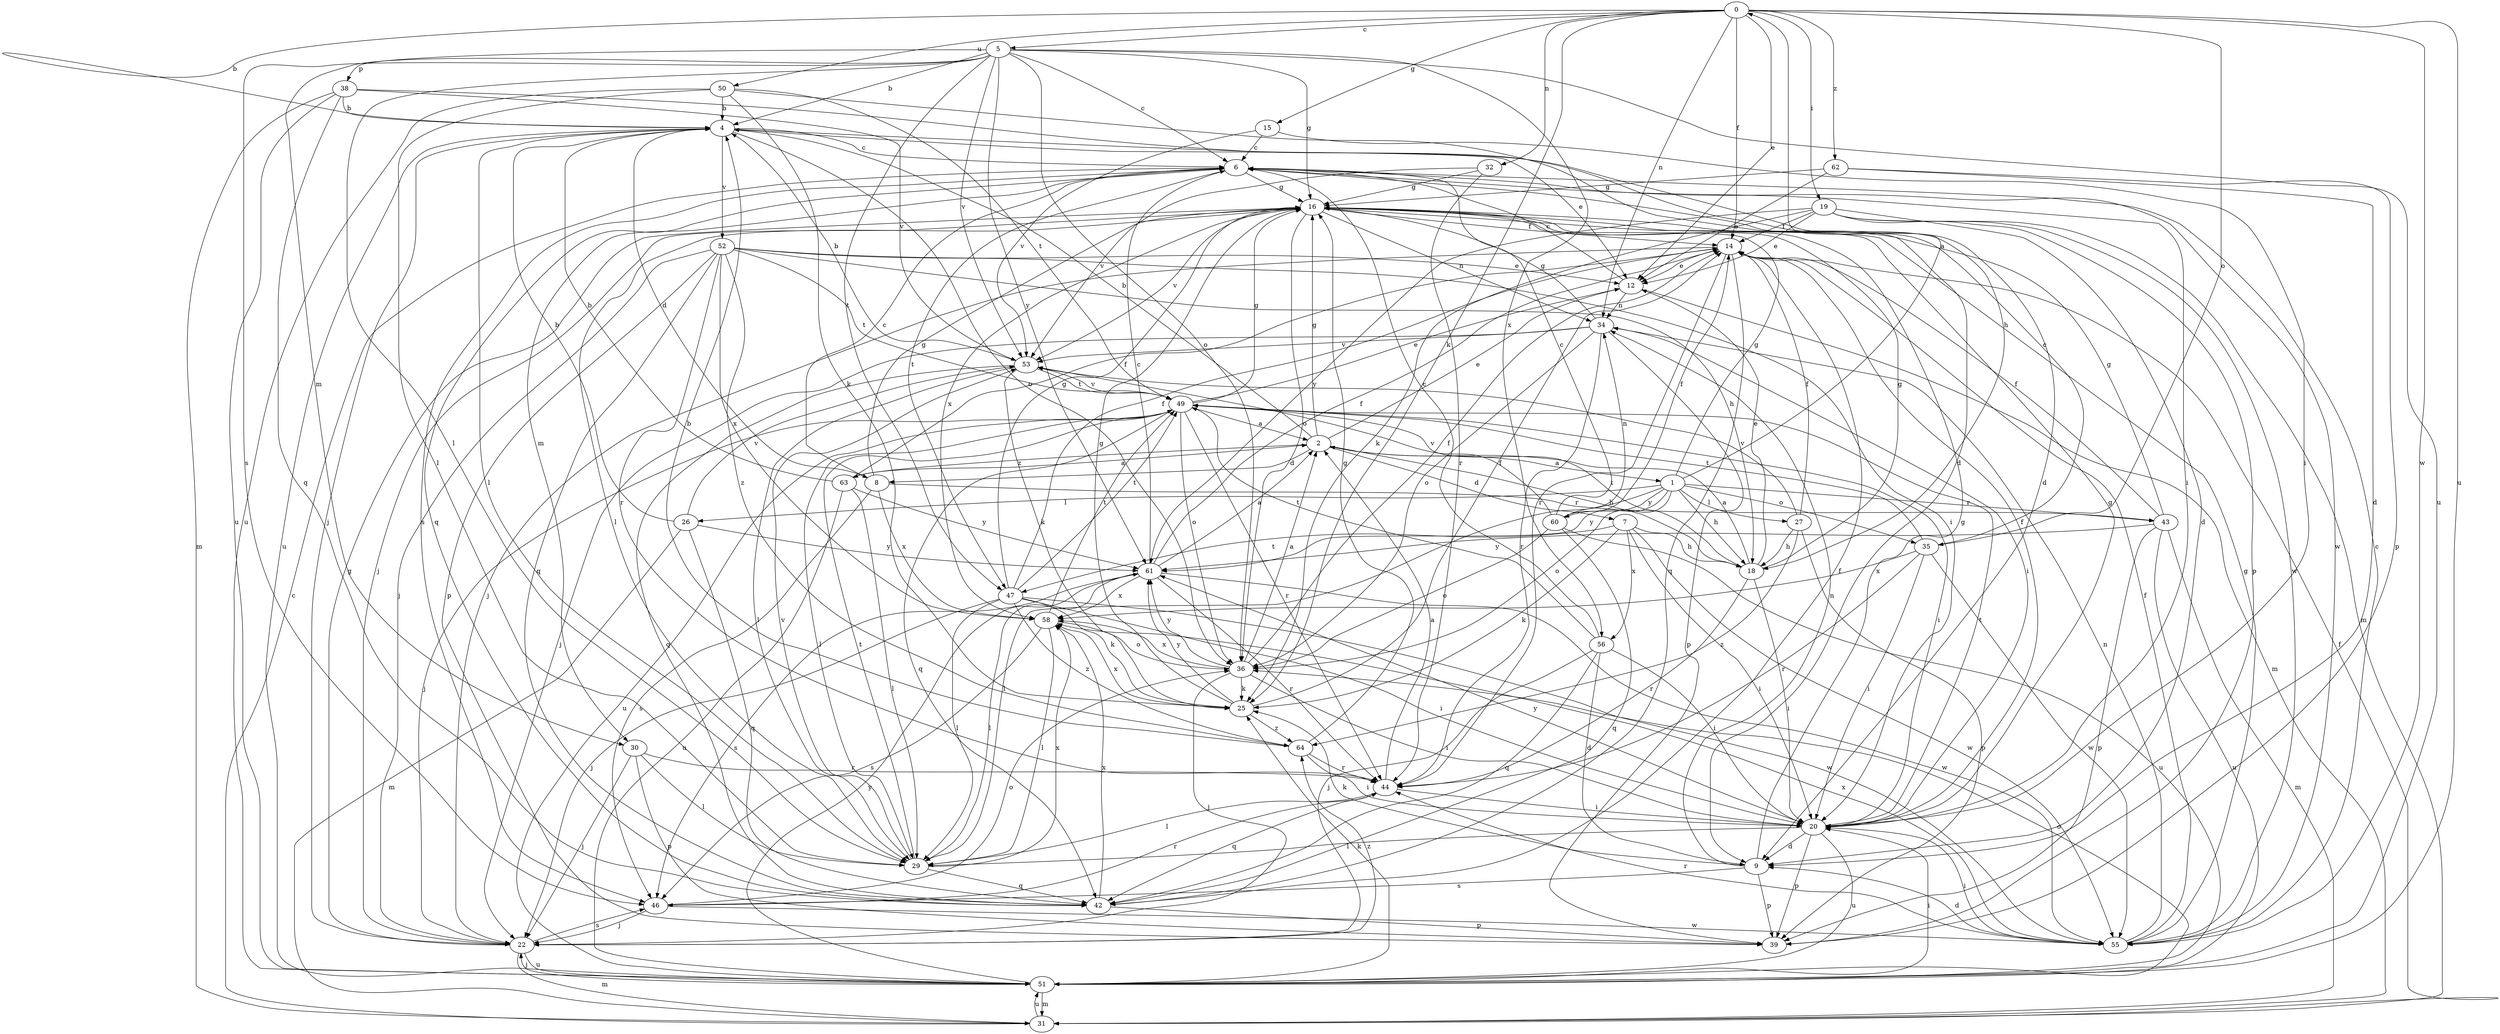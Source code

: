 strict digraph  {
0;
1;
2;
4;
5;
6;
7;
8;
9;
12;
14;
15;
16;
18;
19;
20;
22;
25;
26;
27;
29;
30;
31;
32;
34;
35;
36;
38;
39;
42;
43;
44;
46;
47;
49;
50;
51;
52;
53;
55;
56;
58;
60;
61;
62;
63;
64;
0 -> 4  [label=b];
0 -> 5  [label=c];
0 -> 12  [label=e];
0 -> 14  [label=f];
0 -> 15  [label=g];
0 -> 19  [label=i];
0 -> 25  [label=k];
0 -> 32  [label=n];
0 -> 34  [label=n];
0 -> 35  [label=o];
0 -> 50  [label=u];
0 -> 51  [label=u];
0 -> 55  [label=w];
0 -> 62  [label=z];
1 -> 0  [label=a];
1 -> 16  [label=g];
1 -> 18  [label=h];
1 -> 26  [label=l];
1 -> 27  [label=l];
1 -> 29  [label=l];
1 -> 35  [label=o];
1 -> 36  [label=o];
1 -> 43  [label=r];
1 -> 60  [label=y];
1 -> 61  [label=y];
2 -> 1  [label=a];
2 -> 4  [label=b];
2 -> 7  [label=d];
2 -> 8  [label=d];
2 -> 12  [label=e];
2 -> 16  [label=g];
2 -> 18  [label=h];
2 -> 63  [label=z];
4 -> 6  [label=c];
4 -> 8  [label=d];
4 -> 9  [label=d];
4 -> 12  [label=e];
4 -> 22  [label=j];
4 -> 29  [label=l];
4 -> 36  [label=o];
4 -> 51  [label=u];
4 -> 52  [label=v];
5 -> 4  [label=b];
5 -> 6  [label=c];
5 -> 16  [label=g];
5 -> 29  [label=l];
5 -> 30  [label=m];
5 -> 36  [label=o];
5 -> 38  [label=p];
5 -> 46  [label=s];
5 -> 47  [label=t];
5 -> 51  [label=u];
5 -> 53  [label=v];
5 -> 56  [label=x];
5 -> 61  [label=y];
6 -> 16  [label=g];
6 -> 20  [label=i];
6 -> 30  [label=m];
6 -> 42  [label=q];
6 -> 46  [label=s];
6 -> 47  [label=t];
6 -> 55  [label=w];
7 -> 18  [label=h];
7 -> 20  [label=i];
7 -> 25  [label=k];
7 -> 47  [label=t];
7 -> 55  [label=w];
7 -> 56  [label=x];
8 -> 6  [label=c];
8 -> 16  [label=g];
8 -> 43  [label=r];
8 -> 46  [label=s];
8 -> 58  [label=x];
9 -> 16  [label=g];
9 -> 25  [label=k];
9 -> 34  [label=n];
9 -> 39  [label=p];
9 -> 46  [label=s];
12 -> 6  [label=c];
12 -> 31  [label=m];
12 -> 34  [label=n];
14 -> 12  [label=e];
14 -> 22  [label=j];
14 -> 42  [label=q];
14 -> 44  [label=r];
15 -> 6  [label=c];
15 -> 20  [label=i];
15 -> 53  [label=v];
16 -> 14  [label=f];
16 -> 22  [label=j];
16 -> 29  [label=l];
16 -> 34  [label=n];
16 -> 36  [label=o];
16 -> 53  [label=v];
16 -> 58  [label=x];
18 -> 2  [label=a];
18 -> 12  [label=e];
18 -> 16  [label=g];
18 -> 20  [label=i];
18 -> 44  [label=r];
18 -> 49  [label=t];
19 -> 9  [label=d];
19 -> 12  [label=e];
19 -> 14  [label=f];
19 -> 25  [label=k];
19 -> 31  [label=m];
19 -> 39  [label=p];
19 -> 55  [label=w];
19 -> 61  [label=y];
20 -> 9  [label=d];
20 -> 14  [label=f];
20 -> 16  [label=g];
20 -> 29  [label=l];
20 -> 39  [label=p];
20 -> 49  [label=t];
20 -> 51  [label=u];
20 -> 61  [label=y];
22 -> 16  [label=g];
22 -> 31  [label=m];
22 -> 46  [label=s];
22 -> 51  [label=u];
22 -> 64  [label=z];
25 -> 14  [label=f];
25 -> 16  [label=g];
25 -> 58  [label=x];
25 -> 61  [label=y];
25 -> 64  [label=z];
26 -> 4  [label=b];
26 -> 31  [label=m];
26 -> 42  [label=q];
26 -> 53  [label=v];
26 -> 61  [label=y];
27 -> 14  [label=f];
27 -> 18  [label=h];
27 -> 39  [label=p];
27 -> 53  [label=v];
27 -> 64  [label=z];
29 -> 42  [label=q];
29 -> 49  [label=t];
29 -> 53  [label=v];
29 -> 58  [label=x];
30 -> 22  [label=j];
30 -> 29  [label=l];
30 -> 39  [label=p];
30 -> 44  [label=r];
31 -> 6  [label=c];
31 -> 14  [label=f];
31 -> 51  [label=u];
32 -> 16  [label=g];
32 -> 44  [label=r];
32 -> 53  [label=v];
34 -> 16  [label=g];
34 -> 20  [label=i];
34 -> 22  [label=j];
34 -> 36  [label=o];
34 -> 39  [label=p];
34 -> 44  [label=r];
34 -> 53  [label=v];
35 -> 6  [label=c];
35 -> 20  [label=i];
35 -> 44  [label=r];
35 -> 49  [label=t];
35 -> 55  [label=w];
35 -> 58  [label=x];
36 -> 2  [label=a];
36 -> 14  [label=f];
36 -> 20  [label=i];
36 -> 22  [label=j];
36 -> 25  [label=k];
36 -> 58  [label=x];
36 -> 61  [label=y];
38 -> 4  [label=b];
38 -> 18  [label=h];
38 -> 31  [label=m];
38 -> 42  [label=q];
38 -> 51  [label=u];
38 -> 53  [label=v];
42 -> 14  [label=f];
42 -> 39  [label=p];
42 -> 58  [label=x];
43 -> 14  [label=f];
43 -> 16  [label=g];
43 -> 31  [label=m];
43 -> 39  [label=p];
43 -> 51  [label=u];
43 -> 61  [label=y];
44 -> 2  [label=a];
44 -> 20  [label=i];
44 -> 29  [label=l];
44 -> 42  [label=q];
46 -> 22  [label=j];
46 -> 36  [label=o];
46 -> 44  [label=r];
46 -> 55  [label=w];
47 -> 14  [label=f];
47 -> 16  [label=g];
47 -> 20  [label=i];
47 -> 22  [label=j];
47 -> 25  [label=k];
47 -> 29  [label=l];
47 -> 49  [label=t];
47 -> 55  [label=w];
47 -> 64  [label=z];
49 -> 2  [label=a];
49 -> 12  [label=e];
49 -> 16  [label=g];
49 -> 20  [label=i];
49 -> 22  [label=j];
49 -> 29  [label=l];
49 -> 36  [label=o];
49 -> 42  [label=q];
49 -> 44  [label=r];
49 -> 51  [label=u];
49 -> 53  [label=v];
50 -> 4  [label=b];
50 -> 9  [label=d];
50 -> 25  [label=k];
50 -> 29  [label=l];
50 -> 49  [label=t];
50 -> 51  [label=u];
51 -> 20  [label=i];
51 -> 22  [label=j];
51 -> 25  [label=k];
51 -> 31  [label=m];
51 -> 36  [label=o];
51 -> 61  [label=y];
52 -> 12  [label=e];
52 -> 18  [label=h];
52 -> 20  [label=i];
52 -> 22  [label=j];
52 -> 39  [label=p];
52 -> 42  [label=q];
52 -> 44  [label=r];
52 -> 49  [label=t];
52 -> 58  [label=x];
52 -> 64  [label=z];
53 -> 4  [label=b];
53 -> 25  [label=k];
53 -> 29  [label=l];
53 -> 42  [label=q];
53 -> 49  [label=t];
55 -> 6  [label=c];
55 -> 9  [label=d];
55 -> 14  [label=f];
55 -> 16  [label=g];
55 -> 20  [label=i];
55 -> 34  [label=n];
55 -> 44  [label=r];
55 -> 58  [label=x];
56 -> 6  [label=c];
56 -> 9  [label=d];
56 -> 20  [label=i];
56 -> 22  [label=j];
56 -> 42  [label=q];
56 -> 49  [label=t];
58 -> 29  [label=l];
58 -> 36  [label=o];
58 -> 46  [label=s];
58 -> 49  [label=t];
60 -> 6  [label=c];
60 -> 14  [label=f];
60 -> 34  [label=n];
60 -> 36  [label=o];
60 -> 42  [label=q];
60 -> 51  [label=u];
60 -> 53  [label=v];
61 -> 2  [label=a];
61 -> 6  [label=c];
61 -> 14  [label=f];
61 -> 29  [label=l];
61 -> 44  [label=r];
61 -> 46  [label=s];
61 -> 55  [label=w];
61 -> 58  [label=x];
62 -> 9  [label=d];
62 -> 12  [label=e];
62 -> 16  [label=g];
62 -> 39  [label=p];
63 -> 2  [label=a];
63 -> 4  [label=b];
63 -> 14  [label=f];
63 -> 29  [label=l];
63 -> 51  [label=u];
63 -> 61  [label=y];
64 -> 4  [label=b];
64 -> 16  [label=g];
64 -> 20  [label=i];
64 -> 44  [label=r];
}
